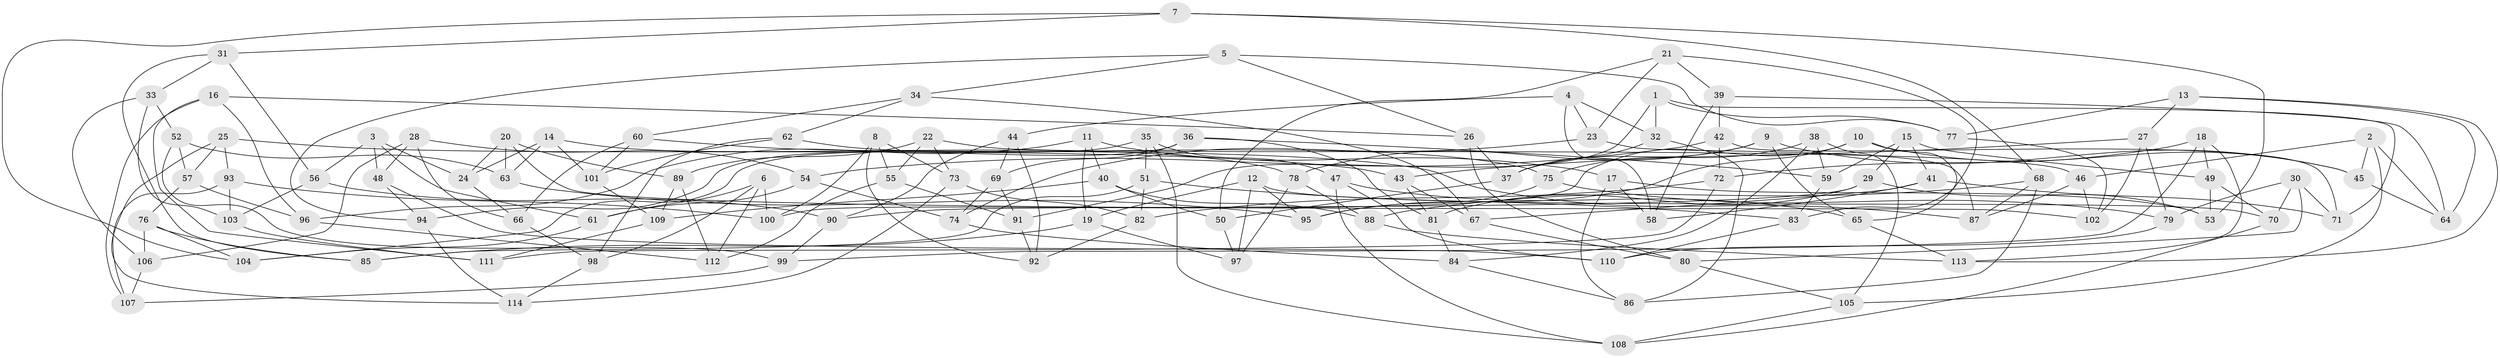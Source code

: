 // Generated by graph-tools (version 1.1) at 2025/50/03/09/25 03:50:50]
// undirected, 114 vertices, 228 edges
graph export_dot {
graph [start="1"]
  node [color=gray90,style=filled];
  1;
  2;
  3;
  4;
  5;
  6;
  7;
  8;
  9;
  10;
  11;
  12;
  13;
  14;
  15;
  16;
  17;
  18;
  19;
  20;
  21;
  22;
  23;
  24;
  25;
  26;
  27;
  28;
  29;
  30;
  31;
  32;
  33;
  34;
  35;
  36;
  37;
  38;
  39;
  40;
  41;
  42;
  43;
  44;
  45;
  46;
  47;
  48;
  49;
  50;
  51;
  52;
  53;
  54;
  55;
  56;
  57;
  58;
  59;
  60;
  61;
  62;
  63;
  64;
  65;
  66;
  67;
  68;
  69;
  70;
  71;
  72;
  73;
  74;
  75;
  76;
  77;
  78;
  79;
  80;
  81;
  82;
  83;
  84;
  85;
  86;
  87;
  88;
  89;
  90;
  91;
  92;
  93;
  94;
  95;
  96;
  97;
  98;
  99;
  100;
  101;
  102;
  103;
  104;
  105;
  106;
  107;
  108;
  109;
  110;
  111;
  112;
  113;
  114;
  1 -- 71;
  1 -- 91;
  1 -- 32;
  1 -- 77;
  2 -- 46;
  2 -- 105;
  2 -- 45;
  2 -- 64;
  3 -- 61;
  3 -- 56;
  3 -- 48;
  3 -- 24;
  4 -- 44;
  4 -- 58;
  4 -- 32;
  4 -- 23;
  5 -- 94;
  5 -- 34;
  5 -- 77;
  5 -- 26;
  6 -- 98;
  6 -- 112;
  6 -- 100;
  6 -- 61;
  7 -- 104;
  7 -- 53;
  7 -- 68;
  7 -- 31;
  8 -- 55;
  8 -- 100;
  8 -- 73;
  8 -- 92;
  9 -- 45;
  9 -- 65;
  9 -- 37;
  9 -- 78;
  10 -- 95;
  10 -- 65;
  10 -- 45;
  10 -- 100;
  11 -- 19;
  11 -- 17;
  11 -- 40;
  11 -- 96;
  12 -- 97;
  12 -- 70;
  12 -- 95;
  12 -- 19;
  13 -- 27;
  13 -- 77;
  13 -- 64;
  13 -- 113;
  14 -- 101;
  14 -- 63;
  14 -- 78;
  14 -- 24;
  15 -- 29;
  15 -- 59;
  15 -- 41;
  15 -- 49;
  16 -- 26;
  16 -- 96;
  16 -- 107;
  16 -- 111;
  17 -- 86;
  17 -- 53;
  17 -- 58;
  18 -- 72;
  18 -- 49;
  18 -- 113;
  18 -- 99;
  19 -- 97;
  19 -- 85;
  20 -- 102;
  20 -- 24;
  20 -- 63;
  20 -- 89;
  21 -- 23;
  21 -- 39;
  21 -- 83;
  21 -- 50;
  22 -- 46;
  22 -- 89;
  22 -- 73;
  22 -- 55;
  23 -- 87;
  23 -- 74;
  24 -- 66;
  25 -- 43;
  25 -- 114;
  25 -- 93;
  25 -- 57;
  26 -- 37;
  26 -- 80;
  27 -- 102;
  27 -- 79;
  27 -- 43;
  28 -- 106;
  28 -- 48;
  28 -- 54;
  28 -- 66;
  29 -- 53;
  29 -- 81;
  29 -- 90;
  30 -- 80;
  30 -- 79;
  30 -- 71;
  30 -- 70;
  31 -- 85;
  31 -- 33;
  31 -- 56;
  32 -- 37;
  32 -- 86;
  33 -- 106;
  33 -- 52;
  33 -- 103;
  34 -- 62;
  34 -- 67;
  34 -- 60;
  35 -- 47;
  35 -- 51;
  35 -- 108;
  35 -- 94;
  36 -- 59;
  36 -- 69;
  36 -- 104;
  36 -- 81;
  37 -- 50;
  38 -- 84;
  38 -- 75;
  38 -- 105;
  38 -- 59;
  39 -- 42;
  39 -- 64;
  39 -- 58;
  40 -- 109;
  40 -- 50;
  40 -- 88;
  41 -- 67;
  41 -- 71;
  41 -- 58;
  42 -- 54;
  42 -- 72;
  42 -- 71;
  43 -- 67;
  43 -- 81;
  44 -- 92;
  44 -- 69;
  44 -- 90;
  45 -- 64;
  46 -- 102;
  46 -- 87;
  47 -- 110;
  47 -- 65;
  47 -- 108;
  48 -- 110;
  48 -- 94;
  49 -- 70;
  49 -- 53;
  50 -- 97;
  51 -- 82;
  51 -- 83;
  51 -- 85;
  52 -- 63;
  52 -- 99;
  52 -- 57;
  54 -- 61;
  54 -- 74;
  55 -- 112;
  55 -- 91;
  56 -- 103;
  56 -- 90;
  57 -- 76;
  57 -- 96;
  59 -- 83;
  60 -- 101;
  60 -- 66;
  60 -- 87;
  61 -- 104;
  62 -- 98;
  62 -- 75;
  62 -- 101;
  63 -- 95;
  65 -- 113;
  66 -- 98;
  67 -- 80;
  68 -- 87;
  68 -- 88;
  68 -- 86;
  69 -- 91;
  69 -- 74;
  70 -- 108;
  72 -- 82;
  72 -- 111;
  73 -- 82;
  73 -- 114;
  74 -- 84;
  75 -- 95;
  75 -- 79;
  76 -- 85;
  76 -- 104;
  76 -- 106;
  77 -- 102;
  78 -- 88;
  78 -- 97;
  79 -- 110;
  80 -- 105;
  81 -- 84;
  82 -- 92;
  83 -- 110;
  84 -- 86;
  88 -- 113;
  89 -- 109;
  89 -- 112;
  90 -- 99;
  91 -- 92;
  93 -- 107;
  93 -- 103;
  93 -- 100;
  94 -- 114;
  96 -- 112;
  98 -- 114;
  99 -- 107;
  101 -- 109;
  103 -- 111;
  105 -- 108;
  106 -- 107;
  109 -- 111;
}
